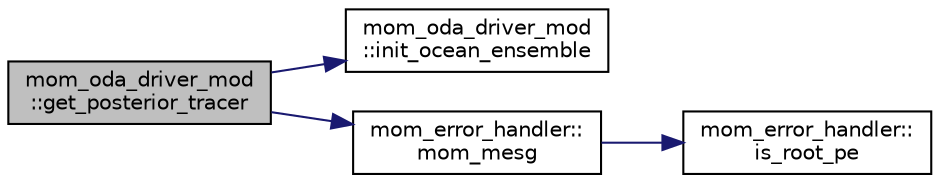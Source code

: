 digraph "mom_oda_driver_mod::get_posterior_tracer"
{
 // INTERACTIVE_SVG=YES
 // LATEX_PDF_SIZE
  edge [fontname="Helvetica",fontsize="10",labelfontname="Helvetica",labelfontsize="10"];
  node [fontname="Helvetica",fontsize="10",shape=record];
  rankdir="LR";
  Node1 [label="mom_oda_driver_mod\l::get_posterior_tracer",height=0.2,width=0.4,color="black", fillcolor="grey75", style="filled", fontcolor="black",tooltip="Returns posterior adjustments or full state Note that only those PEs associated with an ensemble memb..."];
  Node1 -> Node2 [color="midnightblue",fontsize="10",style="solid",fontname="Helvetica"];
  Node2 [label="mom_oda_driver_mod\l::init_ocean_ensemble",height=0.2,width=0.4,color="black", fillcolor="white", style="filled",URL="$namespacemom__oda__driver__mod.html#a8fd360e7b7af465caf37c4256be70458",tooltip="Initialize DA module."];
  Node1 -> Node3 [color="midnightblue",fontsize="10",style="solid",fontname="Helvetica"];
  Node3 [label="mom_error_handler::\lmom_mesg",height=0.2,width=0.4,color="black", fillcolor="white", style="filled",URL="$namespacemom__error__handler.html#a1c462df7b61f1296407b4af51dfeceab",tooltip="This provides a convenient interface for writing an informative comment."];
  Node3 -> Node4 [color="midnightblue",fontsize="10",style="solid",fontname="Helvetica"];
  Node4 [label="mom_error_handler::\lis_root_pe",height=0.2,width=0.4,color="black", fillcolor="white", style="filled",URL="$namespacemom__error__handler.html#ad5f00a53059c72fe2332d1436c80ca71",tooltip="This returns .true. if the current PE is the root PE."];
}
